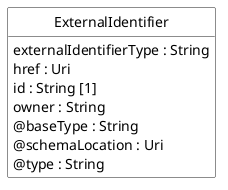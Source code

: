 @startuml
hide circle
hide methods
hide stereotype
show <<Enumeration>> stereotype
skinparam class {
   BackgroundColor<<Enumeration>> #E6F5F7
   BackgroundColor<<Ref>> #FFFFE0
   BackgroundColor<<Pivot>> #FFFFFFF
   BackgroundColor<<SimpleType>> #E2F0DA
   BackgroundColor #FCF2E3
}

class ExternalIdentifier <<Pivot>> {
    externalIdentifierType : String
    href : Uri
    id : String [1]
    owner : String
    @baseType : String
    @schemaLocation : Uri
    @type : String
}


@enduml